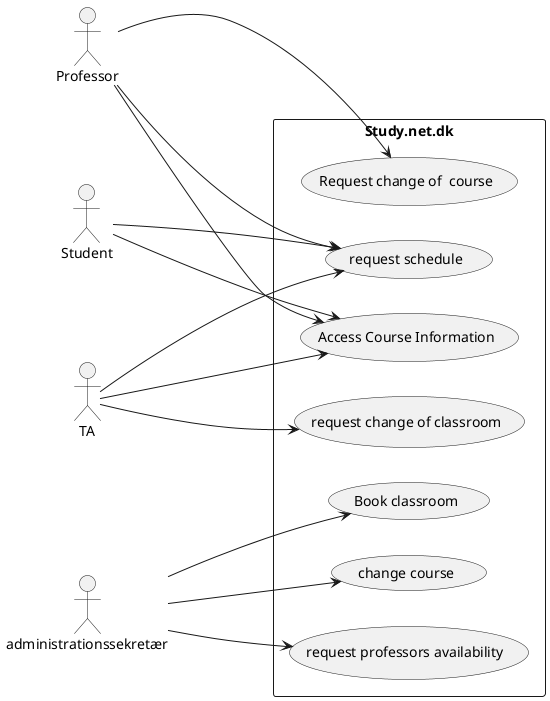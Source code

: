 @startuml
left to right direction
skinparam packageStyle rectangle
actor Professor
actor Student
actor administrationssekretær
actor TA
rectangle Study.net.dk {

    Professor --> (Request change of  course)
    Professor ---> (Access Course Information)
    Professor ---> (request schedule)
    Student ---> (Access Course Information)
    Student ---> (request schedule)
    administrationssekretær---> (Book classroom)
    administrationssekretær ---> (change course)
    administrationssekretær ---> (request professors availability )
    TA ---> (request change of classroom)
    TA ---> (Access Course Information)
    TA ---> (request schedule)


}
@enduml